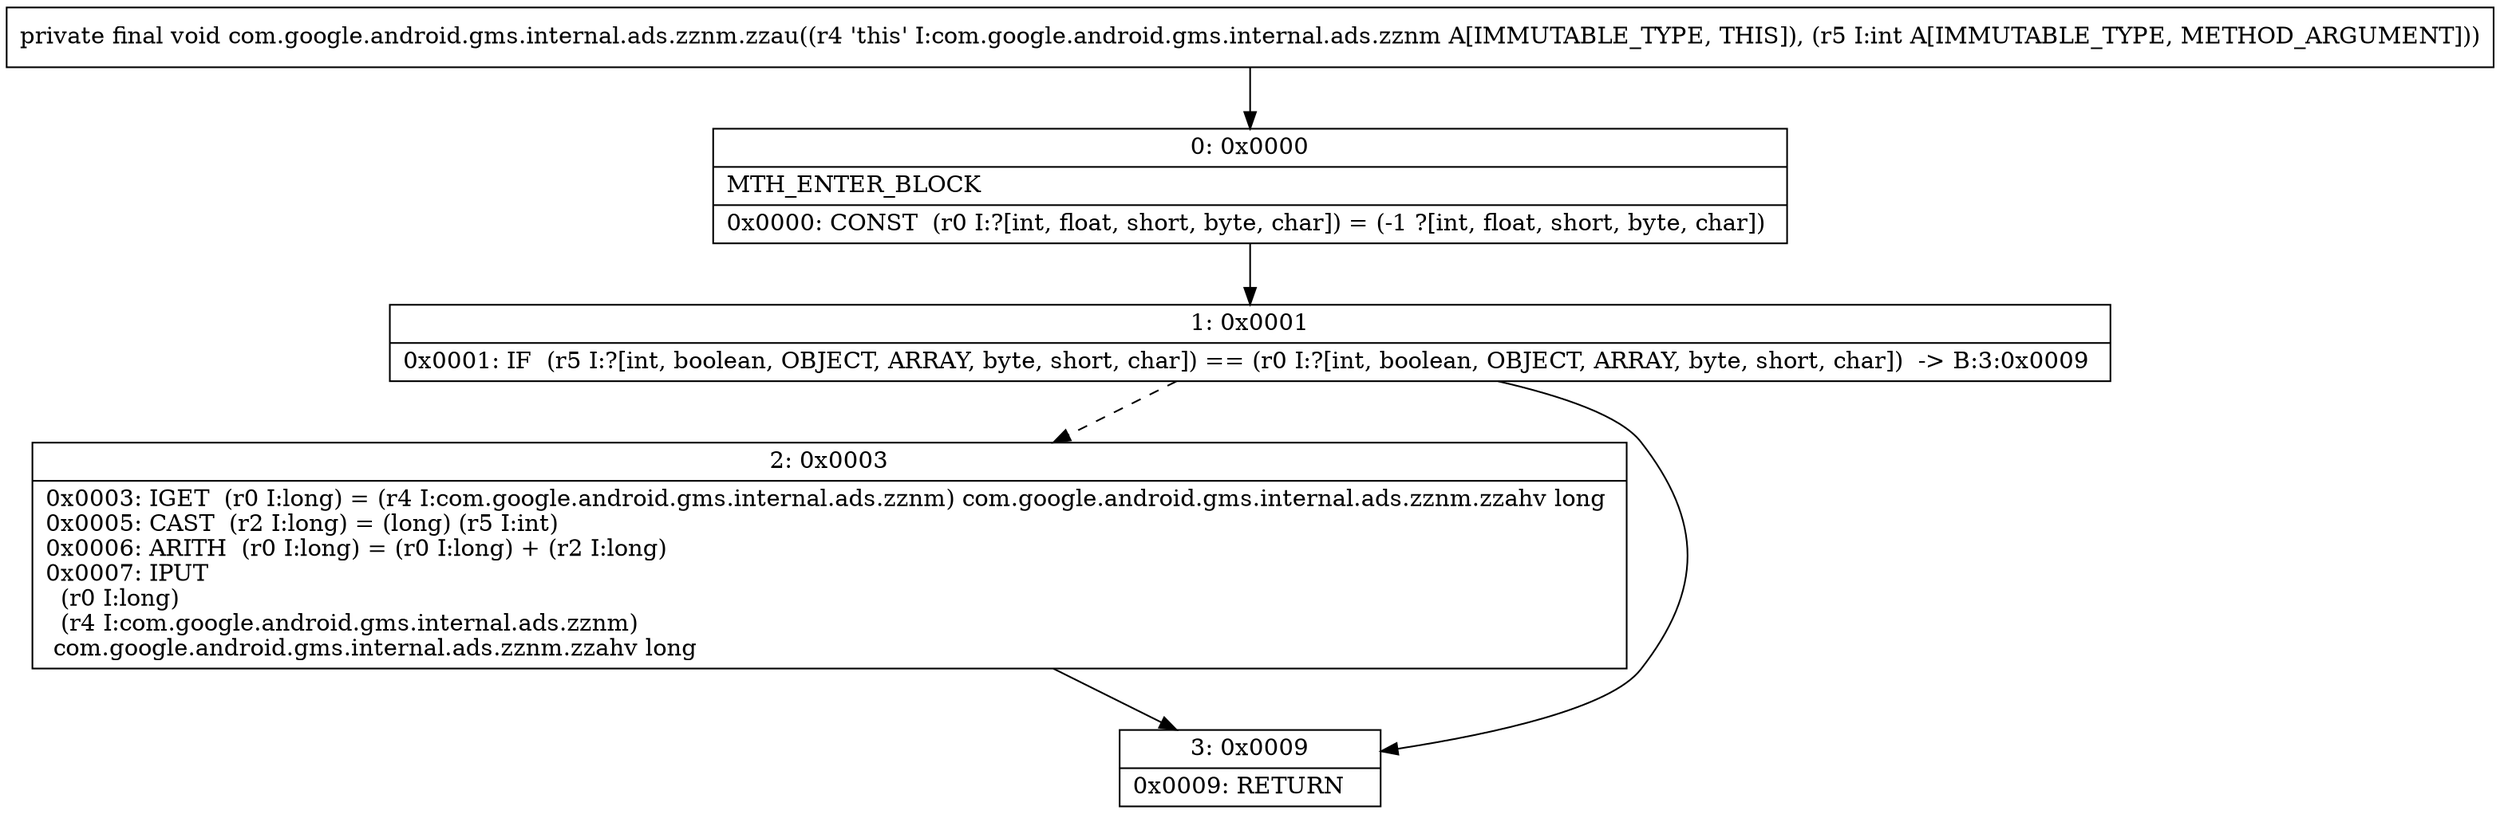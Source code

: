 digraph "CFG forcom.google.android.gms.internal.ads.zznm.zzau(I)V" {
Node_0 [shape=record,label="{0\:\ 0x0000|MTH_ENTER_BLOCK\l|0x0000: CONST  (r0 I:?[int, float, short, byte, char]) = (\-1 ?[int, float, short, byte, char]) \l}"];
Node_1 [shape=record,label="{1\:\ 0x0001|0x0001: IF  (r5 I:?[int, boolean, OBJECT, ARRAY, byte, short, char]) == (r0 I:?[int, boolean, OBJECT, ARRAY, byte, short, char])  \-\> B:3:0x0009 \l}"];
Node_2 [shape=record,label="{2\:\ 0x0003|0x0003: IGET  (r0 I:long) = (r4 I:com.google.android.gms.internal.ads.zznm) com.google.android.gms.internal.ads.zznm.zzahv long \l0x0005: CAST  (r2 I:long) = (long) (r5 I:int) \l0x0006: ARITH  (r0 I:long) = (r0 I:long) + (r2 I:long) \l0x0007: IPUT  \l  (r0 I:long)\l  (r4 I:com.google.android.gms.internal.ads.zznm)\l com.google.android.gms.internal.ads.zznm.zzahv long \l}"];
Node_3 [shape=record,label="{3\:\ 0x0009|0x0009: RETURN   \l}"];
MethodNode[shape=record,label="{private final void com.google.android.gms.internal.ads.zznm.zzau((r4 'this' I:com.google.android.gms.internal.ads.zznm A[IMMUTABLE_TYPE, THIS]), (r5 I:int A[IMMUTABLE_TYPE, METHOD_ARGUMENT])) }"];
MethodNode -> Node_0;
Node_0 -> Node_1;
Node_1 -> Node_2[style=dashed];
Node_1 -> Node_3;
Node_2 -> Node_3;
}

